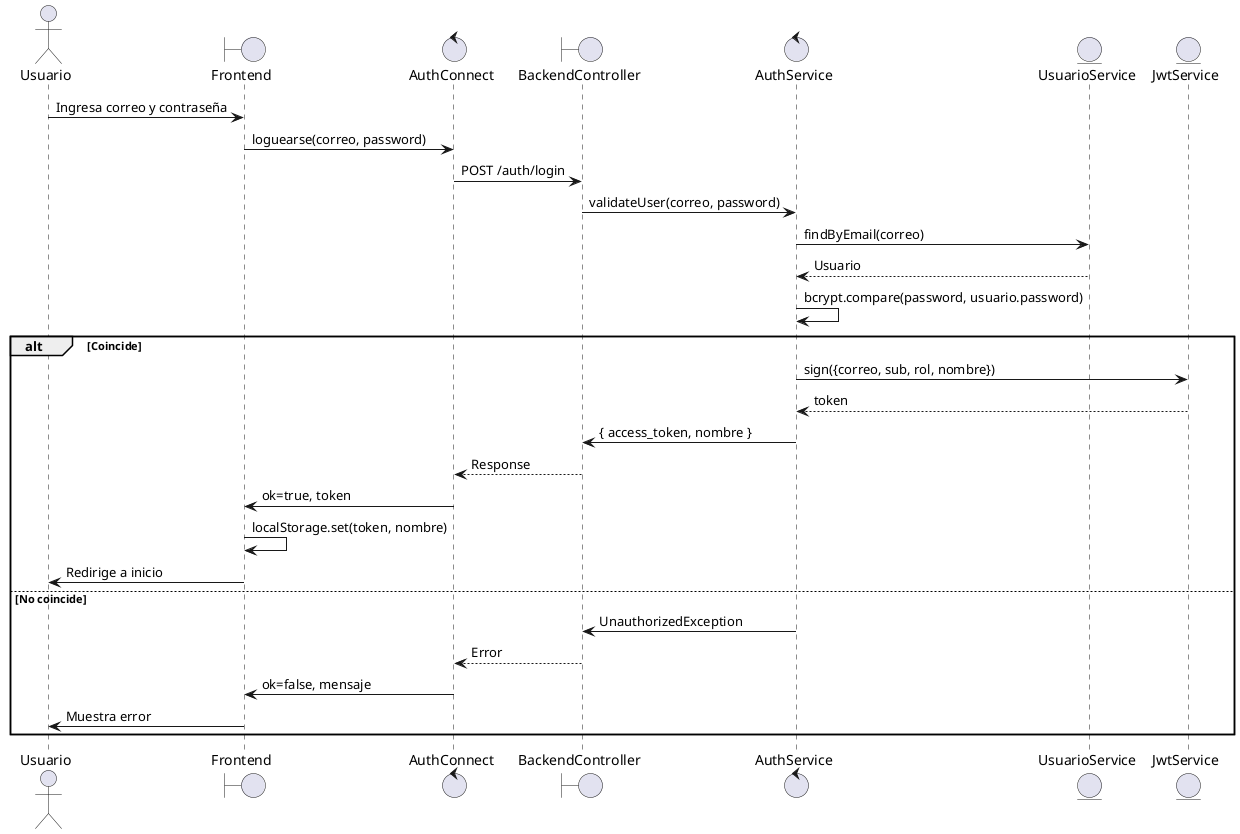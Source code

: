 @startuml Login
actor Usuario
boundary Frontend
control AuthConnect
boundary BackendController
control AuthService
entity UsuarioService
entity JwtService

Usuario -> Frontend: Ingresa correo y contraseña
Frontend -> AuthConnect: loguearse(correo, password)
AuthConnect -> BackendController: POST /auth/login
BackendController -> AuthService: validateUser(correo, password)
AuthService -> UsuarioService: findByEmail(correo)
UsuarioService --> AuthService: Usuario
AuthService -> AuthService: bcrypt.compare(password, usuario.password)
alt Coincide
  AuthService -> JwtService: sign({correo, sub, rol, nombre})
  JwtService --> AuthService: token
  AuthService -> BackendController: { access_token, nombre }
  BackendController --> AuthConnect: Response
  AuthConnect -> Frontend: ok=true, token
  Frontend -> Frontend: localStorage.set(token, nombre)
  Frontend -> Usuario: Redirige a inicio
else No coincide
  AuthService -> BackendController: UnauthorizedException
  BackendController --> AuthConnect: Error
  AuthConnect -> Frontend: ok=false, mensaje
  Frontend -> Usuario: Muestra error
end
@enduml
